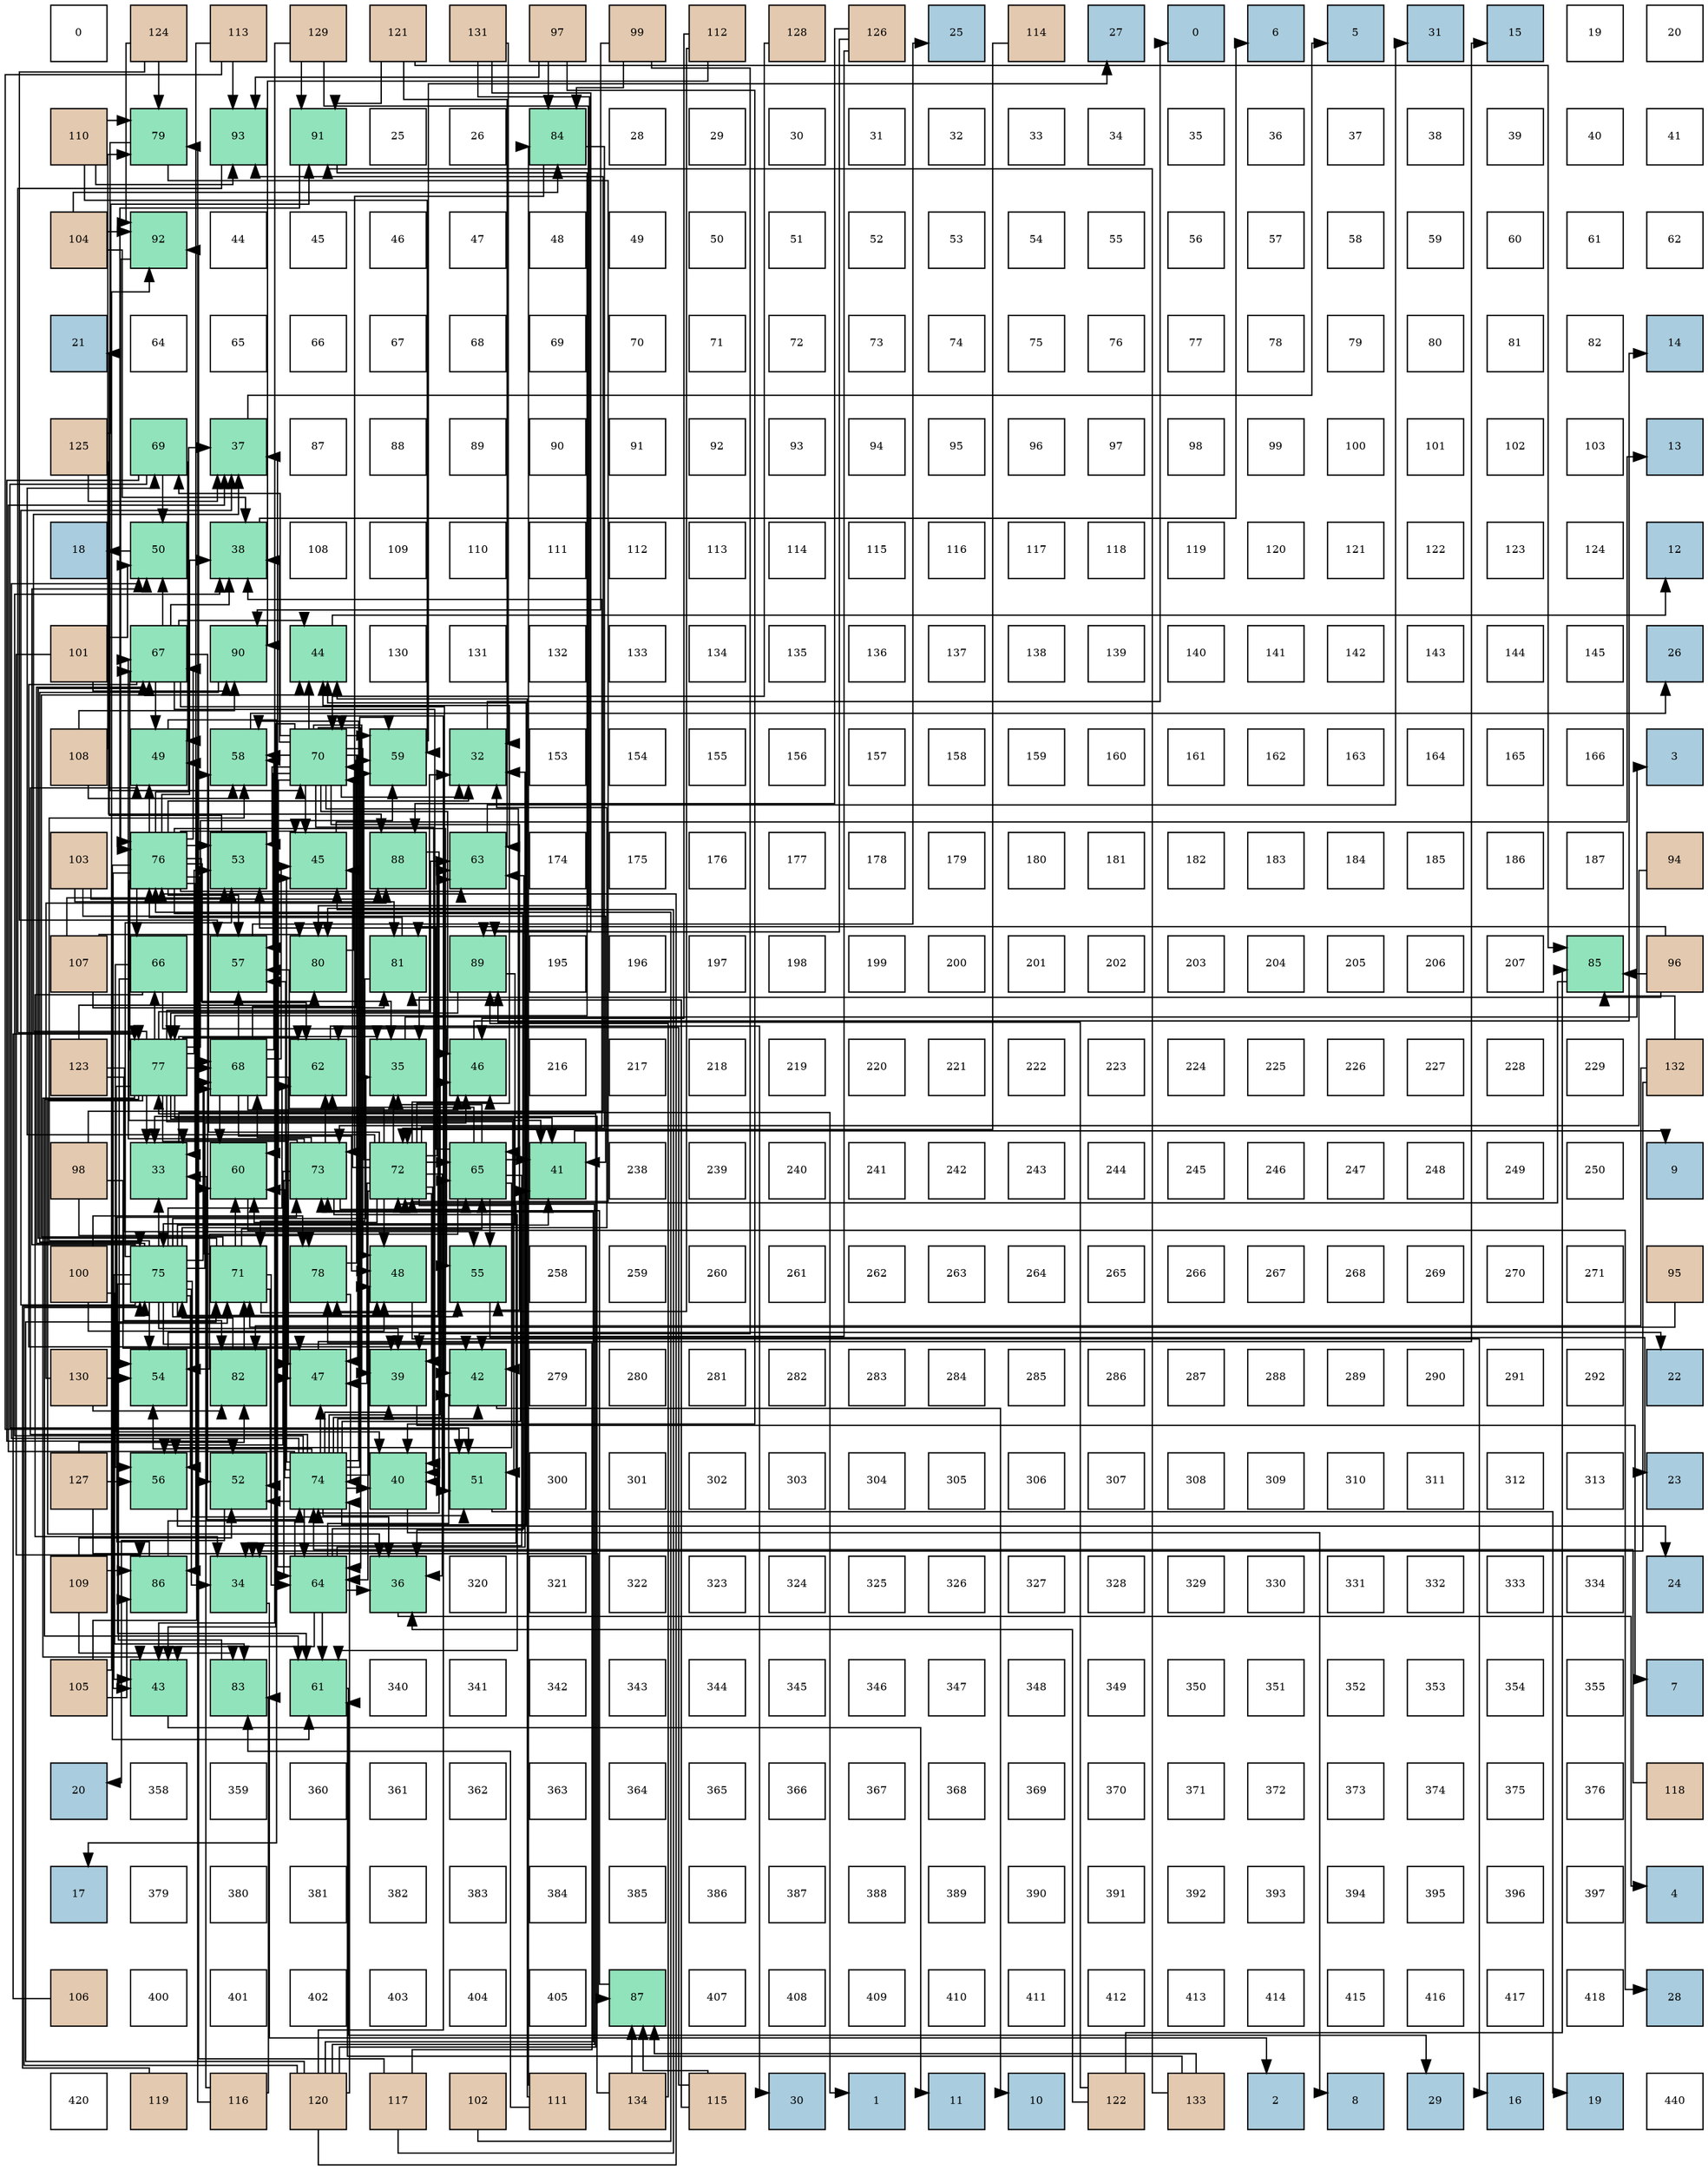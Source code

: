 digraph layout{
 rankdir=TB;
 splines=ortho;
 node [style=filled shape=square fixedsize=true width=0.6];
0[label="0", fontsize=8, fillcolor="#ffffff"];
1[label="124", fontsize=8, fillcolor="#e3c9af"];
2[label="113", fontsize=8, fillcolor="#e3c9af"];
3[label="129", fontsize=8, fillcolor="#e3c9af"];
4[label="121", fontsize=8, fillcolor="#e3c9af"];
5[label="131", fontsize=8, fillcolor="#e3c9af"];
6[label="97", fontsize=8, fillcolor="#e3c9af"];
7[label="99", fontsize=8, fillcolor="#e3c9af"];
8[label="112", fontsize=8, fillcolor="#e3c9af"];
9[label="128", fontsize=8, fillcolor="#e3c9af"];
10[label="126", fontsize=8, fillcolor="#e3c9af"];
11[label="25", fontsize=8, fillcolor="#a9ccde"];
12[label="114", fontsize=8, fillcolor="#e3c9af"];
13[label="27", fontsize=8, fillcolor="#a9ccde"];
14[label="0", fontsize=8, fillcolor="#a9ccde"];
15[label="6", fontsize=8, fillcolor="#a9ccde"];
16[label="5", fontsize=8, fillcolor="#a9ccde"];
17[label="31", fontsize=8, fillcolor="#a9ccde"];
18[label="15", fontsize=8, fillcolor="#a9ccde"];
19[label="19", fontsize=8, fillcolor="#ffffff"];
20[label="20", fontsize=8, fillcolor="#ffffff"];
21[label="110", fontsize=8, fillcolor="#e3c9af"];
22[label="79", fontsize=8, fillcolor="#91e3bb"];
23[label="93", fontsize=8, fillcolor="#91e3bb"];
24[label="91", fontsize=8, fillcolor="#91e3bb"];
25[label="25", fontsize=8, fillcolor="#ffffff"];
26[label="26", fontsize=8, fillcolor="#ffffff"];
27[label="84", fontsize=8, fillcolor="#91e3bb"];
28[label="28", fontsize=8, fillcolor="#ffffff"];
29[label="29", fontsize=8, fillcolor="#ffffff"];
30[label="30", fontsize=8, fillcolor="#ffffff"];
31[label="31", fontsize=8, fillcolor="#ffffff"];
32[label="32", fontsize=8, fillcolor="#ffffff"];
33[label="33", fontsize=8, fillcolor="#ffffff"];
34[label="34", fontsize=8, fillcolor="#ffffff"];
35[label="35", fontsize=8, fillcolor="#ffffff"];
36[label="36", fontsize=8, fillcolor="#ffffff"];
37[label="37", fontsize=8, fillcolor="#ffffff"];
38[label="38", fontsize=8, fillcolor="#ffffff"];
39[label="39", fontsize=8, fillcolor="#ffffff"];
40[label="40", fontsize=8, fillcolor="#ffffff"];
41[label="41", fontsize=8, fillcolor="#ffffff"];
42[label="104", fontsize=8, fillcolor="#e3c9af"];
43[label="92", fontsize=8, fillcolor="#91e3bb"];
44[label="44", fontsize=8, fillcolor="#ffffff"];
45[label="45", fontsize=8, fillcolor="#ffffff"];
46[label="46", fontsize=8, fillcolor="#ffffff"];
47[label="47", fontsize=8, fillcolor="#ffffff"];
48[label="48", fontsize=8, fillcolor="#ffffff"];
49[label="49", fontsize=8, fillcolor="#ffffff"];
50[label="50", fontsize=8, fillcolor="#ffffff"];
51[label="51", fontsize=8, fillcolor="#ffffff"];
52[label="52", fontsize=8, fillcolor="#ffffff"];
53[label="53", fontsize=8, fillcolor="#ffffff"];
54[label="54", fontsize=8, fillcolor="#ffffff"];
55[label="55", fontsize=8, fillcolor="#ffffff"];
56[label="56", fontsize=8, fillcolor="#ffffff"];
57[label="57", fontsize=8, fillcolor="#ffffff"];
58[label="58", fontsize=8, fillcolor="#ffffff"];
59[label="59", fontsize=8, fillcolor="#ffffff"];
60[label="60", fontsize=8, fillcolor="#ffffff"];
61[label="61", fontsize=8, fillcolor="#ffffff"];
62[label="62", fontsize=8, fillcolor="#ffffff"];
63[label="21", fontsize=8, fillcolor="#a9ccde"];
64[label="64", fontsize=8, fillcolor="#ffffff"];
65[label="65", fontsize=8, fillcolor="#ffffff"];
66[label="66", fontsize=8, fillcolor="#ffffff"];
67[label="67", fontsize=8, fillcolor="#ffffff"];
68[label="68", fontsize=8, fillcolor="#ffffff"];
69[label="69", fontsize=8, fillcolor="#ffffff"];
70[label="70", fontsize=8, fillcolor="#ffffff"];
71[label="71", fontsize=8, fillcolor="#ffffff"];
72[label="72", fontsize=8, fillcolor="#ffffff"];
73[label="73", fontsize=8, fillcolor="#ffffff"];
74[label="74", fontsize=8, fillcolor="#ffffff"];
75[label="75", fontsize=8, fillcolor="#ffffff"];
76[label="76", fontsize=8, fillcolor="#ffffff"];
77[label="77", fontsize=8, fillcolor="#ffffff"];
78[label="78", fontsize=8, fillcolor="#ffffff"];
79[label="79", fontsize=8, fillcolor="#ffffff"];
80[label="80", fontsize=8, fillcolor="#ffffff"];
81[label="81", fontsize=8, fillcolor="#ffffff"];
82[label="82", fontsize=8, fillcolor="#ffffff"];
83[label="14", fontsize=8, fillcolor="#a9ccde"];
84[label="125", fontsize=8, fillcolor="#e3c9af"];
85[label="69", fontsize=8, fillcolor="#91e3bb"];
86[label="37", fontsize=8, fillcolor="#91e3bb"];
87[label="87", fontsize=8, fillcolor="#ffffff"];
88[label="88", fontsize=8, fillcolor="#ffffff"];
89[label="89", fontsize=8, fillcolor="#ffffff"];
90[label="90", fontsize=8, fillcolor="#ffffff"];
91[label="91", fontsize=8, fillcolor="#ffffff"];
92[label="92", fontsize=8, fillcolor="#ffffff"];
93[label="93", fontsize=8, fillcolor="#ffffff"];
94[label="94", fontsize=8, fillcolor="#ffffff"];
95[label="95", fontsize=8, fillcolor="#ffffff"];
96[label="96", fontsize=8, fillcolor="#ffffff"];
97[label="97", fontsize=8, fillcolor="#ffffff"];
98[label="98", fontsize=8, fillcolor="#ffffff"];
99[label="99", fontsize=8, fillcolor="#ffffff"];
100[label="100", fontsize=8, fillcolor="#ffffff"];
101[label="101", fontsize=8, fillcolor="#ffffff"];
102[label="102", fontsize=8, fillcolor="#ffffff"];
103[label="103", fontsize=8, fillcolor="#ffffff"];
104[label="13", fontsize=8, fillcolor="#a9ccde"];
105[label="18", fontsize=8, fillcolor="#a9ccde"];
106[label="50", fontsize=8, fillcolor="#91e3bb"];
107[label="38", fontsize=8, fillcolor="#91e3bb"];
108[label="108", fontsize=8, fillcolor="#ffffff"];
109[label="109", fontsize=8, fillcolor="#ffffff"];
110[label="110", fontsize=8, fillcolor="#ffffff"];
111[label="111", fontsize=8, fillcolor="#ffffff"];
112[label="112", fontsize=8, fillcolor="#ffffff"];
113[label="113", fontsize=8, fillcolor="#ffffff"];
114[label="114", fontsize=8, fillcolor="#ffffff"];
115[label="115", fontsize=8, fillcolor="#ffffff"];
116[label="116", fontsize=8, fillcolor="#ffffff"];
117[label="117", fontsize=8, fillcolor="#ffffff"];
118[label="118", fontsize=8, fillcolor="#ffffff"];
119[label="119", fontsize=8, fillcolor="#ffffff"];
120[label="120", fontsize=8, fillcolor="#ffffff"];
121[label="121", fontsize=8, fillcolor="#ffffff"];
122[label="122", fontsize=8, fillcolor="#ffffff"];
123[label="123", fontsize=8, fillcolor="#ffffff"];
124[label="124", fontsize=8, fillcolor="#ffffff"];
125[label="12", fontsize=8, fillcolor="#a9ccde"];
126[label="101", fontsize=8, fillcolor="#e3c9af"];
127[label="67", fontsize=8, fillcolor="#91e3bb"];
128[label="90", fontsize=8, fillcolor="#91e3bb"];
129[label="44", fontsize=8, fillcolor="#91e3bb"];
130[label="130", fontsize=8, fillcolor="#ffffff"];
131[label="131", fontsize=8, fillcolor="#ffffff"];
132[label="132", fontsize=8, fillcolor="#ffffff"];
133[label="133", fontsize=8, fillcolor="#ffffff"];
134[label="134", fontsize=8, fillcolor="#ffffff"];
135[label="135", fontsize=8, fillcolor="#ffffff"];
136[label="136", fontsize=8, fillcolor="#ffffff"];
137[label="137", fontsize=8, fillcolor="#ffffff"];
138[label="138", fontsize=8, fillcolor="#ffffff"];
139[label="139", fontsize=8, fillcolor="#ffffff"];
140[label="140", fontsize=8, fillcolor="#ffffff"];
141[label="141", fontsize=8, fillcolor="#ffffff"];
142[label="142", fontsize=8, fillcolor="#ffffff"];
143[label="143", fontsize=8, fillcolor="#ffffff"];
144[label="144", fontsize=8, fillcolor="#ffffff"];
145[label="145", fontsize=8, fillcolor="#ffffff"];
146[label="26", fontsize=8, fillcolor="#a9ccde"];
147[label="108", fontsize=8, fillcolor="#e3c9af"];
148[label="49", fontsize=8, fillcolor="#91e3bb"];
149[label="58", fontsize=8, fillcolor="#91e3bb"];
150[label="70", fontsize=8, fillcolor="#91e3bb"];
151[label="59", fontsize=8, fillcolor="#91e3bb"];
152[label="32", fontsize=8, fillcolor="#91e3bb"];
153[label="153", fontsize=8, fillcolor="#ffffff"];
154[label="154", fontsize=8, fillcolor="#ffffff"];
155[label="155", fontsize=8, fillcolor="#ffffff"];
156[label="156", fontsize=8, fillcolor="#ffffff"];
157[label="157", fontsize=8, fillcolor="#ffffff"];
158[label="158", fontsize=8, fillcolor="#ffffff"];
159[label="159", fontsize=8, fillcolor="#ffffff"];
160[label="160", fontsize=8, fillcolor="#ffffff"];
161[label="161", fontsize=8, fillcolor="#ffffff"];
162[label="162", fontsize=8, fillcolor="#ffffff"];
163[label="163", fontsize=8, fillcolor="#ffffff"];
164[label="164", fontsize=8, fillcolor="#ffffff"];
165[label="165", fontsize=8, fillcolor="#ffffff"];
166[label="166", fontsize=8, fillcolor="#ffffff"];
167[label="3", fontsize=8, fillcolor="#a9ccde"];
168[label="103", fontsize=8, fillcolor="#e3c9af"];
169[label="76", fontsize=8, fillcolor="#91e3bb"];
170[label="53", fontsize=8, fillcolor="#91e3bb"];
171[label="45", fontsize=8, fillcolor="#91e3bb"];
172[label="88", fontsize=8, fillcolor="#91e3bb"];
173[label="63", fontsize=8, fillcolor="#91e3bb"];
174[label="174", fontsize=8, fillcolor="#ffffff"];
175[label="175", fontsize=8, fillcolor="#ffffff"];
176[label="176", fontsize=8, fillcolor="#ffffff"];
177[label="177", fontsize=8, fillcolor="#ffffff"];
178[label="178", fontsize=8, fillcolor="#ffffff"];
179[label="179", fontsize=8, fillcolor="#ffffff"];
180[label="180", fontsize=8, fillcolor="#ffffff"];
181[label="181", fontsize=8, fillcolor="#ffffff"];
182[label="182", fontsize=8, fillcolor="#ffffff"];
183[label="183", fontsize=8, fillcolor="#ffffff"];
184[label="184", fontsize=8, fillcolor="#ffffff"];
185[label="185", fontsize=8, fillcolor="#ffffff"];
186[label="186", fontsize=8, fillcolor="#ffffff"];
187[label="187", fontsize=8, fillcolor="#ffffff"];
188[label="94", fontsize=8, fillcolor="#e3c9af"];
189[label="107", fontsize=8, fillcolor="#e3c9af"];
190[label="66", fontsize=8, fillcolor="#91e3bb"];
191[label="57", fontsize=8, fillcolor="#91e3bb"];
192[label="80", fontsize=8, fillcolor="#91e3bb"];
193[label="81", fontsize=8, fillcolor="#91e3bb"];
194[label="89", fontsize=8, fillcolor="#91e3bb"];
195[label="195", fontsize=8, fillcolor="#ffffff"];
196[label="196", fontsize=8, fillcolor="#ffffff"];
197[label="197", fontsize=8, fillcolor="#ffffff"];
198[label="198", fontsize=8, fillcolor="#ffffff"];
199[label="199", fontsize=8, fillcolor="#ffffff"];
200[label="200", fontsize=8, fillcolor="#ffffff"];
201[label="201", fontsize=8, fillcolor="#ffffff"];
202[label="202", fontsize=8, fillcolor="#ffffff"];
203[label="203", fontsize=8, fillcolor="#ffffff"];
204[label="204", fontsize=8, fillcolor="#ffffff"];
205[label="205", fontsize=8, fillcolor="#ffffff"];
206[label="206", fontsize=8, fillcolor="#ffffff"];
207[label="207", fontsize=8, fillcolor="#ffffff"];
208[label="85", fontsize=8, fillcolor="#91e3bb"];
209[label="96", fontsize=8, fillcolor="#e3c9af"];
210[label="123", fontsize=8, fillcolor="#e3c9af"];
211[label="77", fontsize=8, fillcolor="#91e3bb"];
212[label="68", fontsize=8, fillcolor="#91e3bb"];
213[label="62", fontsize=8, fillcolor="#91e3bb"];
214[label="35", fontsize=8, fillcolor="#91e3bb"];
215[label="46", fontsize=8, fillcolor="#91e3bb"];
216[label="216", fontsize=8, fillcolor="#ffffff"];
217[label="217", fontsize=8, fillcolor="#ffffff"];
218[label="218", fontsize=8, fillcolor="#ffffff"];
219[label="219", fontsize=8, fillcolor="#ffffff"];
220[label="220", fontsize=8, fillcolor="#ffffff"];
221[label="221", fontsize=8, fillcolor="#ffffff"];
222[label="222", fontsize=8, fillcolor="#ffffff"];
223[label="223", fontsize=8, fillcolor="#ffffff"];
224[label="224", fontsize=8, fillcolor="#ffffff"];
225[label="225", fontsize=8, fillcolor="#ffffff"];
226[label="226", fontsize=8, fillcolor="#ffffff"];
227[label="227", fontsize=8, fillcolor="#ffffff"];
228[label="228", fontsize=8, fillcolor="#ffffff"];
229[label="229", fontsize=8, fillcolor="#ffffff"];
230[label="132", fontsize=8, fillcolor="#e3c9af"];
231[label="98", fontsize=8, fillcolor="#e3c9af"];
232[label="33", fontsize=8, fillcolor="#91e3bb"];
233[label="60", fontsize=8, fillcolor="#91e3bb"];
234[label="73", fontsize=8, fillcolor="#91e3bb"];
235[label="72", fontsize=8, fillcolor="#91e3bb"];
236[label="65", fontsize=8, fillcolor="#91e3bb"];
237[label="41", fontsize=8, fillcolor="#91e3bb"];
238[label="238", fontsize=8, fillcolor="#ffffff"];
239[label="239", fontsize=8, fillcolor="#ffffff"];
240[label="240", fontsize=8, fillcolor="#ffffff"];
241[label="241", fontsize=8, fillcolor="#ffffff"];
242[label="242", fontsize=8, fillcolor="#ffffff"];
243[label="243", fontsize=8, fillcolor="#ffffff"];
244[label="244", fontsize=8, fillcolor="#ffffff"];
245[label="245", fontsize=8, fillcolor="#ffffff"];
246[label="246", fontsize=8, fillcolor="#ffffff"];
247[label="247", fontsize=8, fillcolor="#ffffff"];
248[label="248", fontsize=8, fillcolor="#ffffff"];
249[label="249", fontsize=8, fillcolor="#ffffff"];
250[label="250", fontsize=8, fillcolor="#ffffff"];
251[label="9", fontsize=8, fillcolor="#a9ccde"];
252[label="100", fontsize=8, fillcolor="#e3c9af"];
253[label="75", fontsize=8, fillcolor="#91e3bb"];
254[label="71", fontsize=8, fillcolor="#91e3bb"];
255[label="78", fontsize=8, fillcolor="#91e3bb"];
256[label="48", fontsize=8, fillcolor="#91e3bb"];
257[label="55", fontsize=8, fillcolor="#91e3bb"];
258[label="258", fontsize=8, fillcolor="#ffffff"];
259[label="259", fontsize=8, fillcolor="#ffffff"];
260[label="260", fontsize=8, fillcolor="#ffffff"];
261[label="261", fontsize=8, fillcolor="#ffffff"];
262[label="262", fontsize=8, fillcolor="#ffffff"];
263[label="263", fontsize=8, fillcolor="#ffffff"];
264[label="264", fontsize=8, fillcolor="#ffffff"];
265[label="265", fontsize=8, fillcolor="#ffffff"];
266[label="266", fontsize=8, fillcolor="#ffffff"];
267[label="267", fontsize=8, fillcolor="#ffffff"];
268[label="268", fontsize=8, fillcolor="#ffffff"];
269[label="269", fontsize=8, fillcolor="#ffffff"];
270[label="270", fontsize=8, fillcolor="#ffffff"];
271[label="271", fontsize=8, fillcolor="#ffffff"];
272[label="95", fontsize=8, fillcolor="#e3c9af"];
273[label="130", fontsize=8, fillcolor="#e3c9af"];
274[label="54", fontsize=8, fillcolor="#91e3bb"];
275[label="82", fontsize=8, fillcolor="#91e3bb"];
276[label="47", fontsize=8, fillcolor="#91e3bb"];
277[label="39", fontsize=8, fillcolor="#91e3bb"];
278[label="42", fontsize=8, fillcolor="#91e3bb"];
279[label="279", fontsize=8, fillcolor="#ffffff"];
280[label="280", fontsize=8, fillcolor="#ffffff"];
281[label="281", fontsize=8, fillcolor="#ffffff"];
282[label="282", fontsize=8, fillcolor="#ffffff"];
283[label="283", fontsize=8, fillcolor="#ffffff"];
284[label="284", fontsize=8, fillcolor="#ffffff"];
285[label="285", fontsize=8, fillcolor="#ffffff"];
286[label="286", fontsize=8, fillcolor="#ffffff"];
287[label="287", fontsize=8, fillcolor="#ffffff"];
288[label="288", fontsize=8, fillcolor="#ffffff"];
289[label="289", fontsize=8, fillcolor="#ffffff"];
290[label="290", fontsize=8, fillcolor="#ffffff"];
291[label="291", fontsize=8, fillcolor="#ffffff"];
292[label="292", fontsize=8, fillcolor="#ffffff"];
293[label="22", fontsize=8, fillcolor="#a9ccde"];
294[label="127", fontsize=8, fillcolor="#e3c9af"];
295[label="56", fontsize=8, fillcolor="#91e3bb"];
296[label="52", fontsize=8, fillcolor="#91e3bb"];
297[label="74", fontsize=8, fillcolor="#91e3bb"];
298[label="40", fontsize=8, fillcolor="#91e3bb"];
299[label="51", fontsize=8, fillcolor="#91e3bb"];
300[label="300", fontsize=8, fillcolor="#ffffff"];
301[label="301", fontsize=8, fillcolor="#ffffff"];
302[label="302", fontsize=8, fillcolor="#ffffff"];
303[label="303", fontsize=8, fillcolor="#ffffff"];
304[label="304", fontsize=8, fillcolor="#ffffff"];
305[label="305", fontsize=8, fillcolor="#ffffff"];
306[label="306", fontsize=8, fillcolor="#ffffff"];
307[label="307", fontsize=8, fillcolor="#ffffff"];
308[label="308", fontsize=8, fillcolor="#ffffff"];
309[label="309", fontsize=8, fillcolor="#ffffff"];
310[label="310", fontsize=8, fillcolor="#ffffff"];
311[label="311", fontsize=8, fillcolor="#ffffff"];
312[label="312", fontsize=8, fillcolor="#ffffff"];
313[label="313", fontsize=8, fillcolor="#ffffff"];
314[label="23", fontsize=8, fillcolor="#a9ccde"];
315[label="109", fontsize=8, fillcolor="#e3c9af"];
316[label="86", fontsize=8, fillcolor="#91e3bb"];
317[label="34", fontsize=8, fillcolor="#91e3bb"];
318[label="64", fontsize=8, fillcolor="#91e3bb"];
319[label="36", fontsize=8, fillcolor="#91e3bb"];
320[label="320", fontsize=8, fillcolor="#ffffff"];
321[label="321", fontsize=8, fillcolor="#ffffff"];
322[label="322", fontsize=8, fillcolor="#ffffff"];
323[label="323", fontsize=8, fillcolor="#ffffff"];
324[label="324", fontsize=8, fillcolor="#ffffff"];
325[label="325", fontsize=8, fillcolor="#ffffff"];
326[label="326", fontsize=8, fillcolor="#ffffff"];
327[label="327", fontsize=8, fillcolor="#ffffff"];
328[label="328", fontsize=8, fillcolor="#ffffff"];
329[label="329", fontsize=8, fillcolor="#ffffff"];
330[label="330", fontsize=8, fillcolor="#ffffff"];
331[label="331", fontsize=8, fillcolor="#ffffff"];
332[label="332", fontsize=8, fillcolor="#ffffff"];
333[label="333", fontsize=8, fillcolor="#ffffff"];
334[label="334", fontsize=8, fillcolor="#ffffff"];
335[label="24", fontsize=8, fillcolor="#a9ccde"];
336[label="105", fontsize=8, fillcolor="#e3c9af"];
337[label="43", fontsize=8, fillcolor="#91e3bb"];
338[label="83", fontsize=8, fillcolor="#91e3bb"];
339[label="61", fontsize=8, fillcolor="#91e3bb"];
340[label="340", fontsize=8, fillcolor="#ffffff"];
341[label="341", fontsize=8, fillcolor="#ffffff"];
342[label="342", fontsize=8, fillcolor="#ffffff"];
343[label="343", fontsize=8, fillcolor="#ffffff"];
344[label="344", fontsize=8, fillcolor="#ffffff"];
345[label="345", fontsize=8, fillcolor="#ffffff"];
346[label="346", fontsize=8, fillcolor="#ffffff"];
347[label="347", fontsize=8, fillcolor="#ffffff"];
348[label="348", fontsize=8, fillcolor="#ffffff"];
349[label="349", fontsize=8, fillcolor="#ffffff"];
350[label="350", fontsize=8, fillcolor="#ffffff"];
351[label="351", fontsize=8, fillcolor="#ffffff"];
352[label="352", fontsize=8, fillcolor="#ffffff"];
353[label="353", fontsize=8, fillcolor="#ffffff"];
354[label="354", fontsize=8, fillcolor="#ffffff"];
355[label="355", fontsize=8, fillcolor="#ffffff"];
356[label="7", fontsize=8, fillcolor="#a9ccde"];
357[label="20", fontsize=8, fillcolor="#a9ccde"];
358[label="358", fontsize=8, fillcolor="#ffffff"];
359[label="359", fontsize=8, fillcolor="#ffffff"];
360[label="360", fontsize=8, fillcolor="#ffffff"];
361[label="361", fontsize=8, fillcolor="#ffffff"];
362[label="362", fontsize=8, fillcolor="#ffffff"];
363[label="363", fontsize=8, fillcolor="#ffffff"];
364[label="364", fontsize=8, fillcolor="#ffffff"];
365[label="365", fontsize=8, fillcolor="#ffffff"];
366[label="366", fontsize=8, fillcolor="#ffffff"];
367[label="367", fontsize=8, fillcolor="#ffffff"];
368[label="368", fontsize=8, fillcolor="#ffffff"];
369[label="369", fontsize=8, fillcolor="#ffffff"];
370[label="370", fontsize=8, fillcolor="#ffffff"];
371[label="371", fontsize=8, fillcolor="#ffffff"];
372[label="372", fontsize=8, fillcolor="#ffffff"];
373[label="373", fontsize=8, fillcolor="#ffffff"];
374[label="374", fontsize=8, fillcolor="#ffffff"];
375[label="375", fontsize=8, fillcolor="#ffffff"];
376[label="376", fontsize=8, fillcolor="#ffffff"];
377[label="118", fontsize=8, fillcolor="#e3c9af"];
378[label="17", fontsize=8, fillcolor="#a9ccde"];
379[label="379", fontsize=8, fillcolor="#ffffff"];
380[label="380", fontsize=8, fillcolor="#ffffff"];
381[label="381", fontsize=8, fillcolor="#ffffff"];
382[label="382", fontsize=8, fillcolor="#ffffff"];
383[label="383", fontsize=8, fillcolor="#ffffff"];
384[label="384", fontsize=8, fillcolor="#ffffff"];
385[label="385", fontsize=8, fillcolor="#ffffff"];
386[label="386", fontsize=8, fillcolor="#ffffff"];
387[label="387", fontsize=8, fillcolor="#ffffff"];
388[label="388", fontsize=8, fillcolor="#ffffff"];
389[label="389", fontsize=8, fillcolor="#ffffff"];
390[label="390", fontsize=8, fillcolor="#ffffff"];
391[label="391", fontsize=8, fillcolor="#ffffff"];
392[label="392", fontsize=8, fillcolor="#ffffff"];
393[label="393", fontsize=8, fillcolor="#ffffff"];
394[label="394", fontsize=8, fillcolor="#ffffff"];
395[label="395", fontsize=8, fillcolor="#ffffff"];
396[label="396", fontsize=8, fillcolor="#ffffff"];
397[label="397", fontsize=8, fillcolor="#ffffff"];
398[label="4", fontsize=8, fillcolor="#a9ccde"];
399[label="106", fontsize=8, fillcolor="#e3c9af"];
400[label="400", fontsize=8, fillcolor="#ffffff"];
401[label="401", fontsize=8, fillcolor="#ffffff"];
402[label="402", fontsize=8, fillcolor="#ffffff"];
403[label="403", fontsize=8, fillcolor="#ffffff"];
404[label="404", fontsize=8, fillcolor="#ffffff"];
405[label="405", fontsize=8, fillcolor="#ffffff"];
406[label="87", fontsize=8, fillcolor="#91e3bb"];
407[label="407", fontsize=8, fillcolor="#ffffff"];
408[label="408", fontsize=8, fillcolor="#ffffff"];
409[label="409", fontsize=8, fillcolor="#ffffff"];
410[label="410", fontsize=8, fillcolor="#ffffff"];
411[label="411", fontsize=8, fillcolor="#ffffff"];
412[label="412", fontsize=8, fillcolor="#ffffff"];
413[label="413", fontsize=8, fillcolor="#ffffff"];
414[label="414", fontsize=8, fillcolor="#ffffff"];
415[label="415", fontsize=8, fillcolor="#ffffff"];
416[label="416", fontsize=8, fillcolor="#ffffff"];
417[label="417", fontsize=8, fillcolor="#ffffff"];
418[label="418", fontsize=8, fillcolor="#ffffff"];
419[label="28", fontsize=8, fillcolor="#a9ccde"];
420[label="420", fontsize=8, fillcolor="#ffffff"];
421[label="119", fontsize=8, fillcolor="#e3c9af"];
422[label="116", fontsize=8, fillcolor="#e3c9af"];
423[label="120", fontsize=8, fillcolor="#e3c9af"];
424[label="117", fontsize=8, fillcolor="#e3c9af"];
425[label="102", fontsize=8, fillcolor="#e3c9af"];
426[label="111", fontsize=8, fillcolor="#e3c9af"];
427[label="134", fontsize=8, fillcolor="#e3c9af"];
428[label="115", fontsize=8, fillcolor="#e3c9af"];
429[label="30", fontsize=8, fillcolor="#a9ccde"];
430[label="1", fontsize=8, fillcolor="#a9ccde"];
431[label="11", fontsize=8, fillcolor="#a9ccde"];
432[label="10", fontsize=8, fillcolor="#a9ccde"];
433[label="122", fontsize=8, fillcolor="#e3c9af"];
434[label="133", fontsize=8, fillcolor="#e3c9af"];
435[label="2", fontsize=8, fillcolor="#a9ccde"];
436[label="8", fontsize=8, fillcolor="#a9ccde"];
437[label="29", fontsize=8, fillcolor="#a9ccde"];
438[label="16", fontsize=8, fillcolor="#a9ccde"];
439[label="19", fontsize=8, fillcolor="#a9ccde"];
440[label="440", fontsize=8, fillcolor="#ffffff"];
edge [constraint=false, style=vis];152 -> 14;
232 -> 430;
317 -> 435;
214 -> 167;
319 -> 398;
86 -> 16;
107 -> 15;
277 -> 356;
298 -> 436;
237 -> 251;
278 -> 432;
337 -> 431;
129 -> 125;
171 -> 104;
215 -> 83;
276 -> 18;
256 -> 438;
148 -> 378;
106 -> 105;
299 -> 439;
296 -> 357;
170 -> 63;
274 -> 293;
257 -> 314;
295 -> 335;
191 -> 11;
149 -> 146;
151 -> 13;
233 -> 419;
339 -> 437;
213 -> 429;
173 -> 17;
318 -> 152;
318 -> 232;
318 -> 319;
318 -> 86;
318 -> 278;
318 -> 337;
318 -> 339;
318 -> 173;
236 -> 317;
236 -> 214;
236 -> 237;
236 -> 170;
236 -> 274;
236 -> 257;
236 -> 295;
236 -> 213;
190 -> 317;
190 -> 274;
190 -> 257;
190 -> 295;
127 -> 107;
127 -> 277;
127 -> 298;
127 -> 129;
127 -> 148;
127 -> 106;
127 -> 299;
127 -> 296;
212 -> 171;
212 -> 215;
212 -> 276;
212 -> 256;
212 -> 191;
212 -> 149;
212 -> 151;
212 -> 233;
85 -> 148;
85 -> 106;
85 -> 299;
85 -> 296;
150 -> 152;
150 -> 107;
150 -> 277;
150 -> 298;
150 -> 337;
150 -> 129;
150 -> 171;
150 -> 215;
150 -> 276;
150 -> 256;
150 -> 170;
150 -> 257;
150 -> 191;
150 -> 149;
150 -> 151;
150 -> 233;
150 -> 318;
150 -> 236;
150 -> 85;
254 -> 129;
254 -> 256;
254 -> 296;
254 -> 233;
254 -> 318;
254 -> 236;
254 -> 127;
254 -> 212;
235 -> 317;
235 -> 214;
235 -> 319;
235 -> 107;
235 -> 277;
235 -> 298;
235 -> 129;
235 -> 171;
235 -> 215;
235 -> 276;
235 -> 256;
235 -> 191;
235 -> 149;
235 -> 151;
235 -> 233;
235 -> 173;
235 -> 318;
235 -> 236;
235 -> 85;
234 -> 232;
234 -> 295;
234 -> 339;
234 -> 213;
234 -> 318;
234 -> 236;
234 -> 127;
234 -> 212;
297 -> 86;
297 -> 107;
297 -> 277;
297 -> 298;
297 -> 237;
297 -> 278;
297 -> 129;
297 -> 171;
297 -> 215;
297 -> 276;
297 -> 256;
297 -> 148;
297 -> 106;
297 -> 299;
297 -> 296;
297 -> 274;
297 -> 191;
297 -> 149;
297 -> 151;
297 -> 233;
297 -> 318;
297 -> 236;
253 -> 152;
253 -> 232;
253 -> 317;
253 -> 214;
253 -> 319;
253 -> 86;
253 -> 277;
253 -> 237;
253 -> 278;
253 -> 337;
253 -> 215;
253 -> 106;
253 -> 170;
253 -> 274;
253 -> 257;
253 -> 295;
253 -> 149;
253 -> 339;
253 -> 213;
253 -> 173;
253 -> 127;
253 -> 212;
169 -> 152;
169 -> 232;
169 -> 214;
169 -> 319;
169 -> 86;
169 -> 107;
169 -> 237;
169 -> 278;
169 -> 337;
169 -> 171;
169 -> 148;
169 -> 170;
169 -> 191;
169 -> 339;
169 -> 213;
169 -> 173;
169 -> 190;
169 -> 127;
169 -> 212;
211 -> 152;
211 -> 232;
211 -> 214;
211 -> 319;
211 -> 86;
211 -> 298;
211 -> 237;
211 -> 278;
211 -> 337;
211 -> 276;
211 -> 299;
211 -> 170;
211 -> 151;
211 -> 339;
211 -> 213;
211 -> 173;
211 -> 190;
211 -> 127;
211 -> 212;
255 -> 150;
255 -> 297;
22 -> 150;
22 -> 235;
192 -> 150;
193 -> 254;
193 -> 169;
275 -> 254;
275 -> 253;
338 -> 254;
27 -> 235;
27 -> 234;
208 -> 235;
316 -> 234;
316 -> 297;
406 -> 234;
172 -> 297;
194 -> 253;
194 -> 211;
128 -> 253;
24 -> 169;
24 -> 211;
43 -> 169;
23 -> 211;
188 -> 234;
272 -> 254;
209 -> 214;
209 -> 193;
209 -> 208;
6 -> 298;
6 -> 27;
6 -> 23;
231 -> 276;
231 -> 255;
231 -> 23;
7 -> 277;
7 -> 27;
7 -> 128;
252 -> 256;
252 -> 255;
252 -> 338;
126 -> 106;
126 -> 316;
126 -> 128;
425 -> 169;
168 -> 237;
168 -> 193;
168 -> 172;
42 -> 107;
42 -> 27;
42 -> 43;
336 -> 148;
336 -> 316;
336 -> 43;
399 -> 211;
189 -> 170;
189 -> 192;
189 -> 193;
147 -> 149;
147 -> 22;
147 -> 128;
315 -> 296;
315 -> 338;
315 -> 316;
21 -> 151;
21 -> 22;
21 -> 23;
426 -> 129;
426 -> 338;
426 -> 27;
8 -> 215;
8 -> 255;
8 -> 128;
2 -> 299;
2 -> 316;
2 -> 23;
12 -> 235;
428 -> 213;
428 -> 193;
428 -> 406;
422 -> 233;
422 -> 22;
422 -> 338;
424 -> 171;
424 -> 255;
424 -> 43;
377 -> 297;
421 -> 253;
423 -> 150;
423 -> 254;
423 -> 235;
423 -> 234;
423 -> 297;
423 -> 253;
423 -> 169;
423 -> 211;
4 -> 173;
4 -> 208;
4 -> 24;
433 -> 319;
433 -> 208;
433 -> 194;
210 -> 257;
210 -> 192;
210 -> 275;
1 -> 191;
1 -> 22;
1 -> 43;
84 -> 86;
84 -> 172;
84 -> 24;
10 -> 278;
10 -> 172;
10 -> 194;
294 -> 295;
294 -> 275;
294 -> 406;
9 -> 150;
3 -> 337;
3 -> 192;
3 -> 24;
273 -> 274;
273 -> 275;
273 -> 172;
5 -> 152;
5 -> 192;
5 -> 194;
230 -> 317;
230 -> 275;
230 -> 208;
434 -> 339;
434 -> 406;
434 -> 24;
427 -> 232;
427 -> 406;
427 -> 194;
edge [constraint=true, style=invis];
0 -> 21 -> 42 -> 63 -> 84 -> 105 -> 126 -> 147 -> 168 -> 189 -> 210 -> 231 -> 252 -> 273 -> 294 -> 315 -> 336 -> 357 -> 378 -> 399 -> 420;
1 -> 22 -> 43 -> 64 -> 85 -> 106 -> 127 -> 148 -> 169 -> 190 -> 211 -> 232 -> 253 -> 274 -> 295 -> 316 -> 337 -> 358 -> 379 -> 400 -> 421;
2 -> 23 -> 44 -> 65 -> 86 -> 107 -> 128 -> 149 -> 170 -> 191 -> 212 -> 233 -> 254 -> 275 -> 296 -> 317 -> 338 -> 359 -> 380 -> 401 -> 422;
3 -> 24 -> 45 -> 66 -> 87 -> 108 -> 129 -> 150 -> 171 -> 192 -> 213 -> 234 -> 255 -> 276 -> 297 -> 318 -> 339 -> 360 -> 381 -> 402 -> 423;
4 -> 25 -> 46 -> 67 -> 88 -> 109 -> 130 -> 151 -> 172 -> 193 -> 214 -> 235 -> 256 -> 277 -> 298 -> 319 -> 340 -> 361 -> 382 -> 403 -> 424;
5 -> 26 -> 47 -> 68 -> 89 -> 110 -> 131 -> 152 -> 173 -> 194 -> 215 -> 236 -> 257 -> 278 -> 299 -> 320 -> 341 -> 362 -> 383 -> 404 -> 425;
6 -> 27 -> 48 -> 69 -> 90 -> 111 -> 132 -> 153 -> 174 -> 195 -> 216 -> 237 -> 258 -> 279 -> 300 -> 321 -> 342 -> 363 -> 384 -> 405 -> 426;
7 -> 28 -> 49 -> 70 -> 91 -> 112 -> 133 -> 154 -> 175 -> 196 -> 217 -> 238 -> 259 -> 280 -> 301 -> 322 -> 343 -> 364 -> 385 -> 406 -> 427;
8 -> 29 -> 50 -> 71 -> 92 -> 113 -> 134 -> 155 -> 176 -> 197 -> 218 -> 239 -> 260 -> 281 -> 302 -> 323 -> 344 -> 365 -> 386 -> 407 -> 428;
9 -> 30 -> 51 -> 72 -> 93 -> 114 -> 135 -> 156 -> 177 -> 198 -> 219 -> 240 -> 261 -> 282 -> 303 -> 324 -> 345 -> 366 -> 387 -> 408 -> 429;
10 -> 31 -> 52 -> 73 -> 94 -> 115 -> 136 -> 157 -> 178 -> 199 -> 220 -> 241 -> 262 -> 283 -> 304 -> 325 -> 346 -> 367 -> 388 -> 409 -> 430;
11 -> 32 -> 53 -> 74 -> 95 -> 116 -> 137 -> 158 -> 179 -> 200 -> 221 -> 242 -> 263 -> 284 -> 305 -> 326 -> 347 -> 368 -> 389 -> 410 -> 431;
12 -> 33 -> 54 -> 75 -> 96 -> 117 -> 138 -> 159 -> 180 -> 201 -> 222 -> 243 -> 264 -> 285 -> 306 -> 327 -> 348 -> 369 -> 390 -> 411 -> 432;
13 -> 34 -> 55 -> 76 -> 97 -> 118 -> 139 -> 160 -> 181 -> 202 -> 223 -> 244 -> 265 -> 286 -> 307 -> 328 -> 349 -> 370 -> 391 -> 412 -> 433;
14 -> 35 -> 56 -> 77 -> 98 -> 119 -> 140 -> 161 -> 182 -> 203 -> 224 -> 245 -> 266 -> 287 -> 308 -> 329 -> 350 -> 371 -> 392 -> 413 -> 434;
15 -> 36 -> 57 -> 78 -> 99 -> 120 -> 141 -> 162 -> 183 -> 204 -> 225 -> 246 -> 267 -> 288 -> 309 -> 330 -> 351 -> 372 -> 393 -> 414 -> 435;
16 -> 37 -> 58 -> 79 -> 100 -> 121 -> 142 -> 163 -> 184 -> 205 -> 226 -> 247 -> 268 -> 289 -> 310 -> 331 -> 352 -> 373 -> 394 -> 415 -> 436;
17 -> 38 -> 59 -> 80 -> 101 -> 122 -> 143 -> 164 -> 185 -> 206 -> 227 -> 248 -> 269 -> 290 -> 311 -> 332 -> 353 -> 374 -> 395 -> 416 -> 437;
18 -> 39 -> 60 -> 81 -> 102 -> 123 -> 144 -> 165 -> 186 -> 207 -> 228 -> 249 -> 270 -> 291 -> 312 -> 333 -> 354 -> 375 -> 396 -> 417 -> 438;
19 -> 40 -> 61 -> 82 -> 103 -> 124 -> 145 -> 166 -> 187 -> 208 -> 229 -> 250 -> 271 -> 292 -> 313 -> 334 -> 355 -> 376 -> 397 -> 418 -> 439;
20 -> 41 -> 62 -> 83 -> 104 -> 125 -> 146 -> 167 -> 188 -> 209 -> 230 -> 251 -> 272 -> 293 -> 314 -> 335 -> 356 -> 377 -> 398 -> 419 -> 440;
rank = same {0 -> 1 -> 2 -> 3 -> 4 -> 5 -> 6 -> 7 -> 8 -> 9 -> 10 -> 11 -> 12 -> 13 -> 14 -> 15 -> 16 -> 17 -> 18 -> 19 -> 20};
rank = same {21 -> 22 -> 23 -> 24 -> 25 -> 26 -> 27 -> 28 -> 29 -> 30 -> 31 -> 32 -> 33 -> 34 -> 35 -> 36 -> 37 -> 38 -> 39 -> 40 -> 41};
rank = same {42 -> 43 -> 44 -> 45 -> 46 -> 47 -> 48 -> 49 -> 50 -> 51 -> 52 -> 53 -> 54 -> 55 -> 56 -> 57 -> 58 -> 59 -> 60 -> 61 -> 62};
rank = same {63 -> 64 -> 65 -> 66 -> 67 -> 68 -> 69 -> 70 -> 71 -> 72 -> 73 -> 74 -> 75 -> 76 -> 77 -> 78 -> 79 -> 80 -> 81 -> 82 -> 83};
rank = same {84 -> 85 -> 86 -> 87 -> 88 -> 89 -> 90 -> 91 -> 92 -> 93 -> 94 -> 95 -> 96 -> 97 -> 98 -> 99 -> 100 -> 101 -> 102 -> 103 -> 104};
rank = same {105 -> 106 -> 107 -> 108 -> 109 -> 110 -> 111 -> 112 -> 113 -> 114 -> 115 -> 116 -> 117 -> 118 -> 119 -> 120 -> 121 -> 122 -> 123 -> 124 -> 125};
rank = same {126 -> 127 -> 128 -> 129 -> 130 -> 131 -> 132 -> 133 -> 134 -> 135 -> 136 -> 137 -> 138 -> 139 -> 140 -> 141 -> 142 -> 143 -> 144 -> 145 -> 146};
rank = same {147 -> 148 -> 149 -> 150 -> 151 -> 152 -> 153 -> 154 -> 155 -> 156 -> 157 -> 158 -> 159 -> 160 -> 161 -> 162 -> 163 -> 164 -> 165 -> 166 -> 167};
rank = same {168 -> 169 -> 170 -> 171 -> 172 -> 173 -> 174 -> 175 -> 176 -> 177 -> 178 -> 179 -> 180 -> 181 -> 182 -> 183 -> 184 -> 185 -> 186 -> 187 -> 188};
rank = same {189 -> 190 -> 191 -> 192 -> 193 -> 194 -> 195 -> 196 -> 197 -> 198 -> 199 -> 200 -> 201 -> 202 -> 203 -> 204 -> 205 -> 206 -> 207 -> 208 -> 209};
rank = same {210 -> 211 -> 212 -> 213 -> 214 -> 215 -> 216 -> 217 -> 218 -> 219 -> 220 -> 221 -> 222 -> 223 -> 224 -> 225 -> 226 -> 227 -> 228 -> 229 -> 230};
rank = same {231 -> 232 -> 233 -> 234 -> 235 -> 236 -> 237 -> 238 -> 239 -> 240 -> 241 -> 242 -> 243 -> 244 -> 245 -> 246 -> 247 -> 248 -> 249 -> 250 -> 251};
rank = same {252 -> 253 -> 254 -> 255 -> 256 -> 257 -> 258 -> 259 -> 260 -> 261 -> 262 -> 263 -> 264 -> 265 -> 266 -> 267 -> 268 -> 269 -> 270 -> 271 -> 272};
rank = same {273 -> 274 -> 275 -> 276 -> 277 -> 278 -> 279 -> 280 -> 281 -> 282 -> 283 -> 284 -> 285 -> 286 -> 287 -> 288 -> 289 -> 290 -> 291 -> 292 -> 293};
rank = same {294 -> 295 -> 296 -> 297 -> 298 -> 299 -> 300 -> 301 -> 302 -> 303 -> 304 -> 305 -> 306 -> 307 -> 308 -> 309 -> 310 -> 311 -> 312 -> 313 -> 314};
rank = same {315 -> 316 -> 317 -> 318 -> 319 -> 320 -> 321 -> 322 -> 323 -> 324 -> 325 -> 326 -> 327 -> 328 -> 329 -> 330 -> 331 -> 332 -> 333 -> 334 -> 335};
rank = same {336 -> 337 -> 338 -> 339 -> 340 -> 341 -> 342 -> 343 -> 344 -> 345 -> 346 -> 347 -> 348 -> 349 -> 350 -> 351 -> 352 -> 353 -> 354 -> 355 -> 356};
rank = same {357 -> 358 -> 359 -> 360 -> 361 -> 362 -> 363 -> 364 -> 365 -> 366 -> 367 -> 368 -> 369 -> 370 -> 371 -> 372 -> 373 -> 374 -> 375 -> 376 -> 377};
rank = same {378 -> 379 -> 380 -> 381 -> 382 -> 383 -> 384 -> 385 -> 386 -> 387 -> 388 -> 389 -> 390 -> 391 -> 392 -> 393 -> 394 -> 395 -> 396 -> 397 -> 398};
rank = same {399 -> 400 -> 401 -> 402 -> 403 -> 404 -> 405 -> 406 -> 407 -> 408 -> 409 -> 410 -> 411 -> 412 -> 413 -> 414 -> 415 -> 416 -> 417 -> 418 -> 419};
rank = same {420 -> 421 -> 422 -> 423 -> 424 -> 425 -> 426 -> 427 -> 428 -> 429 -> 430 -> 431 -> 432 -> 433 -> 434 -> 435 -> 436 -> 437 -> 438 -> 439 -> 440};
}